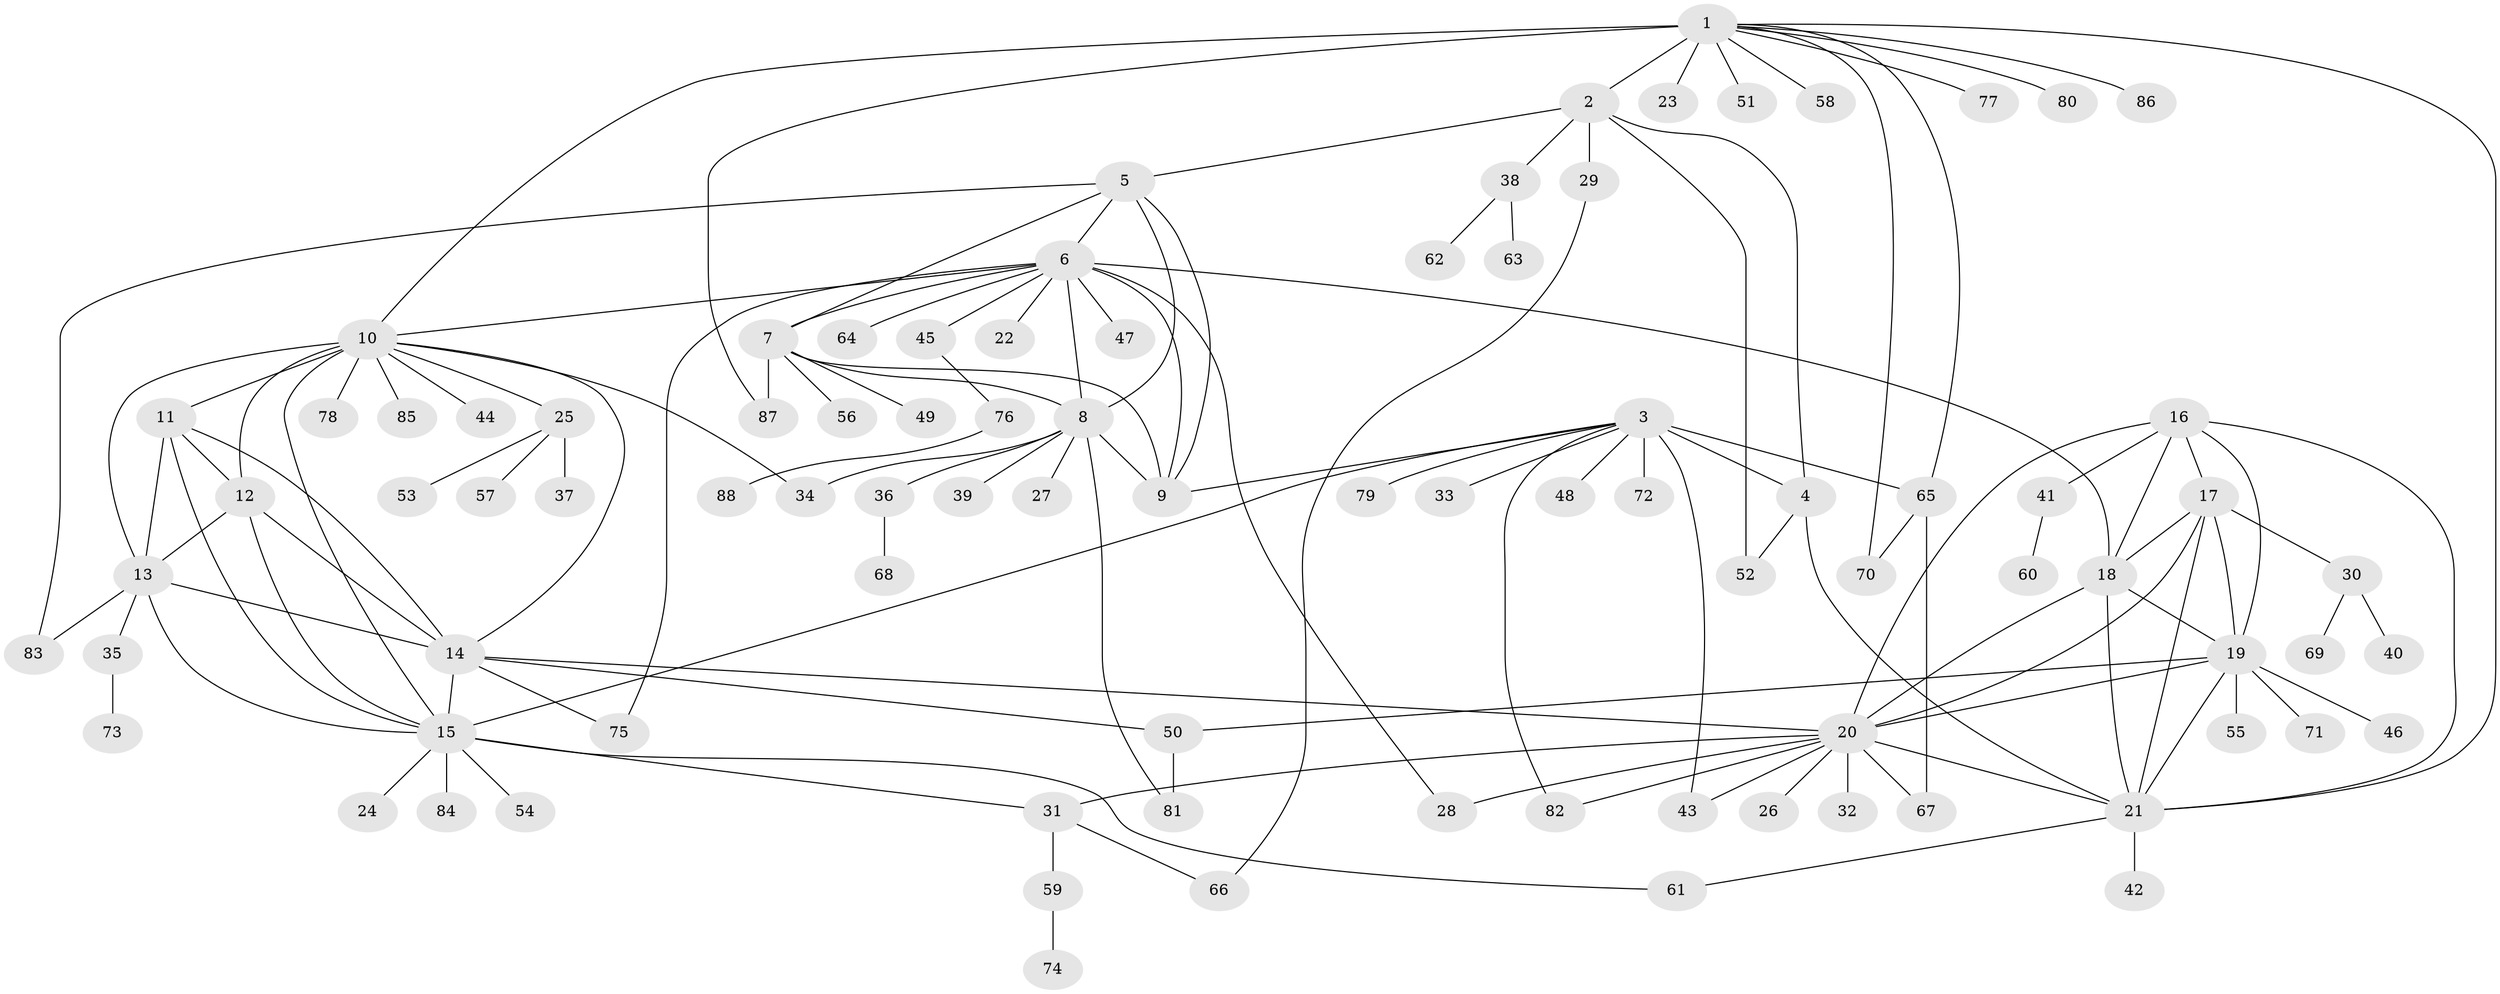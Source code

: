 // original degree distribution, {5: 0.024, 11: 0.024, 7: 0.08, 13: 0.016, 8: 0.024, 9: 0.024, 14: 0.016, 6: 0.024, 12: 0.008, 10: 0.008, 1: 0.528, 4: 0.016, 3: 0.04, 2: 0.168}
// Generated by graph-tools (version 1.1) at 2025/52/03/04/25 22:52:33]
// undirected, 88 vertices, 135 edges
graph export_dot {
  node [color=gray90,style=filled];
  1;
  2;
  3;
  4;
  5;
  6;
  7;
  8;
  9;
  10;
  11;
  12;
  13;
  14;
  15;
  16;
  17;
  18;
  19;
  20;
  21;
  22;
  23;
  24;
  25;
  26;
  27;
  28;
  29;
  30;
  31;
  32;
  33;
  34;
  35;
  36;
  37;
  38;
  39;
  40;
  41;
  42;
  43;
  44;
  45;
  46;
  47;
  48;
  49;
  50;
  51;
  52;
  53;
  54;
  55;
  56;
  57;
  58;
  59;
  60;
  61;
  62;
  63;
  64;
  65;
  66;
  67;
  68;
  69;
  70;
  71;
  72;
  73;
  74;
  75;
  76;
  77;
  78;
  79;
  80;
  81;
  82;
  83;
  84;
  85;
  86;
  87;
  88;
  1 -- 2 [weight=5.0];
  1 -- 10 [weight=1.0];
  1 -- 21 [weight=2.0];
  1 -- 23 [weight=2.0];
  1 -- 51 [weight=1.0];
  1 -- 58 [weight=1.0];
  1 -- 65 [weight=1.0];
  1 -- 70 [weight=1.0];
  1 -- 77 [weight=1.0];
  1 -- 80 [weight=1.0];
  1 -- 86 [weight=1.0];
  1 -- 87 [weight=1.0];
  2 -- 4 [weight=1.0];
  2 -- 5 [weight=1.0];
  2 -- 29 [weight=1.0];
  2 -- 38 [weight=1.0];
  2 -- 52 [weight=1.0];
  3 -- 4 [weight=5.0];
  3 -- 9 [weight=1.0];
  3 -- 15 [weight=1.0];
  3 -- 33 [weight=1.0];
  3 -- 43 [weight=1.0];
  3 -- 48 [weight=1.0];
  3 -- 65 [weight=1.0];
  3 -- 72 [weight=2.0];
  3 -- 79 [weight=1.0];
  3 -- 82 [weight=1.0];
  4 -- 21 [weight=1.0];
  4 -- 52 [weight=1.0];
  5 -- 6 [weight=2.0];
  5 -- 7 [weight=2.0];
  5 -- 8 [weight=2.0];
  5 -- 9 [weight=2.0];
  5 -- 83 [weight=1.0];
  6 -- 7 [weight=1.0];
  6 -- 8 [weight=1.0];
  6 -- 9 [weight=1.0];
  6 -- 10 [weight=1.0];
  6 -- 18 [weight=1.0];
  6 -- 22 [weight=1.0];
  6 -- 28 [weight=1.0];
  6 -- 45 [weight=1.0];
  6 -- 47 [weight=1.0];
  6 -- 64 [weight=1.0];
  6 -- 75 [weight=1.0];
  7 -- 8 [weight=1.0];
  7 -- 9 [weight=1.0];
  7 -- 49 [weight=1.0];
  7 -- 56 [weight=1.0];
  7 -- 87 [weight=1.0];
  8 -- 9 [weight=1.0];
  8 -- 27 [weight=1.0];
  8 -- 34 [weight=1.0];
  8 -- 36 [weight=1.0];
  8 -- 39 [weight=1.0];
  8 -- 81 [weight=1.0];
  10 -- 11 [weight=1.0];
  10 -- 12 [weight=1.0];
  10 -- 13 [weight=1.0];
  10 -- 14 [weight=1.0];
  10 -- 15 [weight=1.0];
  10 -- 25 [weight=1.0];
  10 -- 34 [weight=1.0];
  10 -- 44 [weight=1.0];
  10 -- 78 [weight=1.0];
  10 -- 85 [weight=1.0];
  11 -- 12 [weight=1.0];
  11 -- 13 [weight=1.0];
  11 -- 14 [weight=1.0];
  11 -- 15 [weight=1.0];
  12 -- 13 [weight=1.0];
  12 -- 14 [weight=1.0];
  12 -- 15 [weight=1.0];
  13 -- 14 [weight=1.0];
  13 -- 15 [weight=1.0];
  13 -- 35 [weight=1.0];
  13 -- 83 [weight=1.0];
  14 -- 15 [weight=1.0];
  14 -- 20 [weight=1.0];
  14 -- 50 [weight=1.0];
  14 -- 75 [weight=1.0];
  15 -- 24 [weight=1.0];
  15 -- 31 [weight=1.0];
  15 -- 54 [weight=1.0];
  15 -- 61 [weight=1.0];
  15 -- 84 [weight=1.0];
  16 -- 17 [weight=1.0];
  16 -- 18 [weight=1.0];
  16 -- 19 [weight=1.0];
  16 -- 20 [weight=1.0];
  16 -- 21 [weight=1.0];
  16 -- 41 [weight=1.0];
  17 -- 18 [weight=1.0];
  17 -- 19 [weight=1.0];
  17 -- 20 [weight=1.0];
  17 -- 21 [weight=1.0];
  17 -- 30 [weight=1.0];
  18 -- 19 [weight=1.0];
  18 -- 20 [weight=1.0];
  18 -- 21 [weight=1.0];
  19 -- 20 [weight=1.0];
  19 -- 21 [weight=1.0];
  19 -- 46 [weight=1.0];
  19 -- 50 [weight=1.0];
  19 -- 55 [weight=1.0];
  19 -- 71 [weight=1.0];
  20 -- 21 [weight=1.0];
  20 -- 26 [weight=1.0];
  20 -- 28 [weight=1.0];
  20 -- 31 [weight=1.0];
  20 -- 32 [weight=1.0];
  20 -- 43 [weight=1.0];
  20 -- 67 [weight=1.0];
  20 -- 82 [weight=1.0];
  21 -- 42 [weight=1.0];
  21 -- 61 [weight=1.0];
  25 -- 37 [weight=1.0];
  25 -- 53 [weight=1.0];
  25 -- 57 [weight=1.0];
  29 -- 66 [weight=1.0];
  30 -- 40 [weight=1.0];
  30 -- 69 [weight=1.0];
  31 -- 59 [weight=1.0];
  31 -- 66 [weight=1.0];
  35 -- 73 [weight=1.0];
  36 -- 68 [weight=1.0];
  38 -- 62 [weight=1.0];
  38 -- 63 [weight=1.0];
  41 -- 60 [weight=1.0];
  45 -- 76 [weight=1.0];
  50 -- 81 [weight=1.0];
  59 -- 74 [weight=1.0];
  65 -- 67 [weight=1.0];
  65 -- 70 [weight=1.0];
  76 -- 88 [weight=1.0];
}
